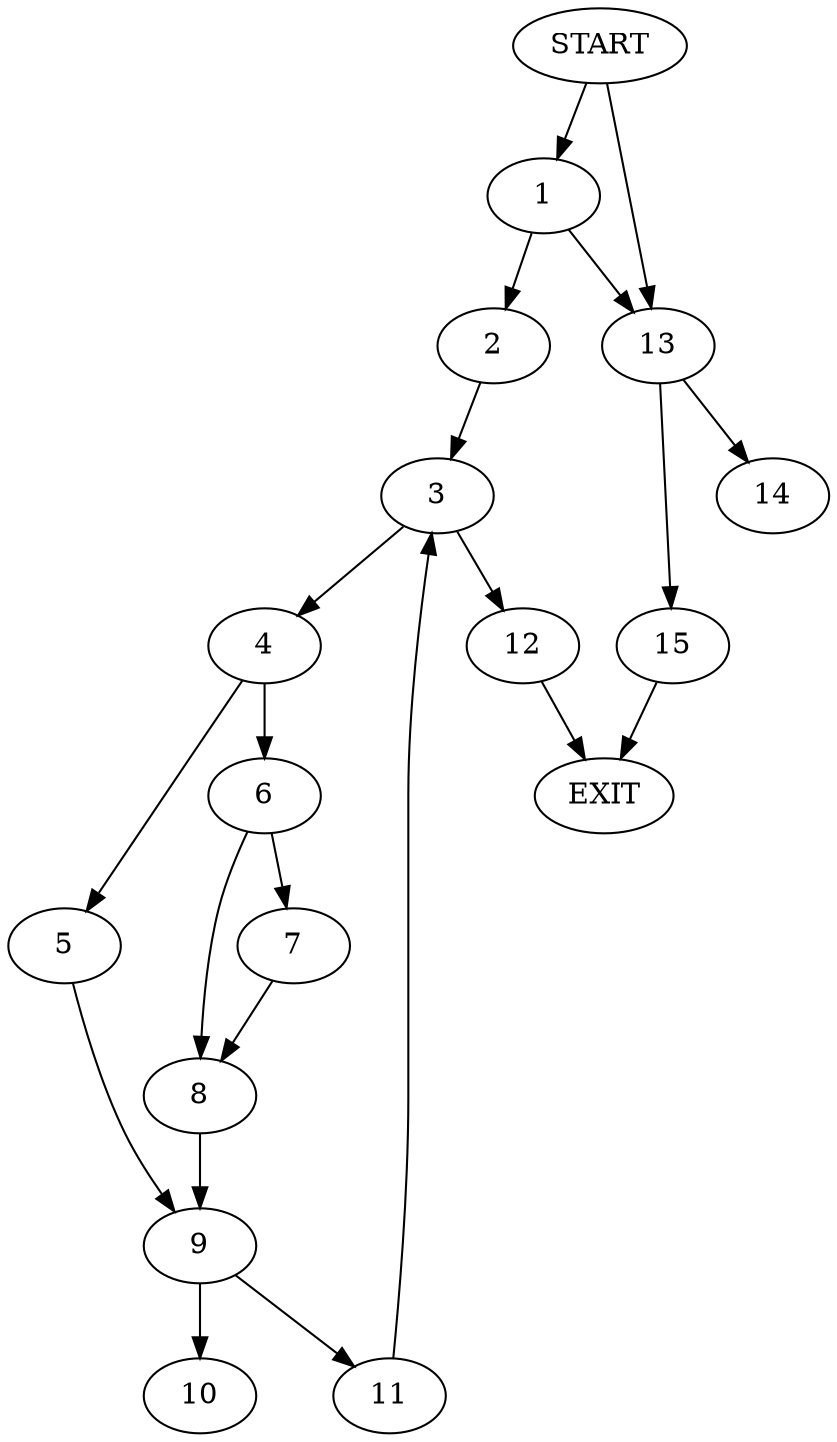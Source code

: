 digraph { 
0 [label="START"];
1;
2;
3;
4;
5;
6;
7;
8;
9;
10;
11;
12;
13;
14;
15;
16[label="EXIT"];
0 -> 13;
0 -> 1;
1 -> 2;
1 -> 13;
2 -> 3;
3 -> 4;
3 -> 12;
4 -> 5;
4 -> 6;
5 -> 9;
6 -> 7;
6 -> 8;
7 -> 8;
8 -> 9;
9 -> 10;
9 -> 11;
11 -> 3;
12 -> 16;
13 -> 14;
13 -> 15;
15 -> 16;
}